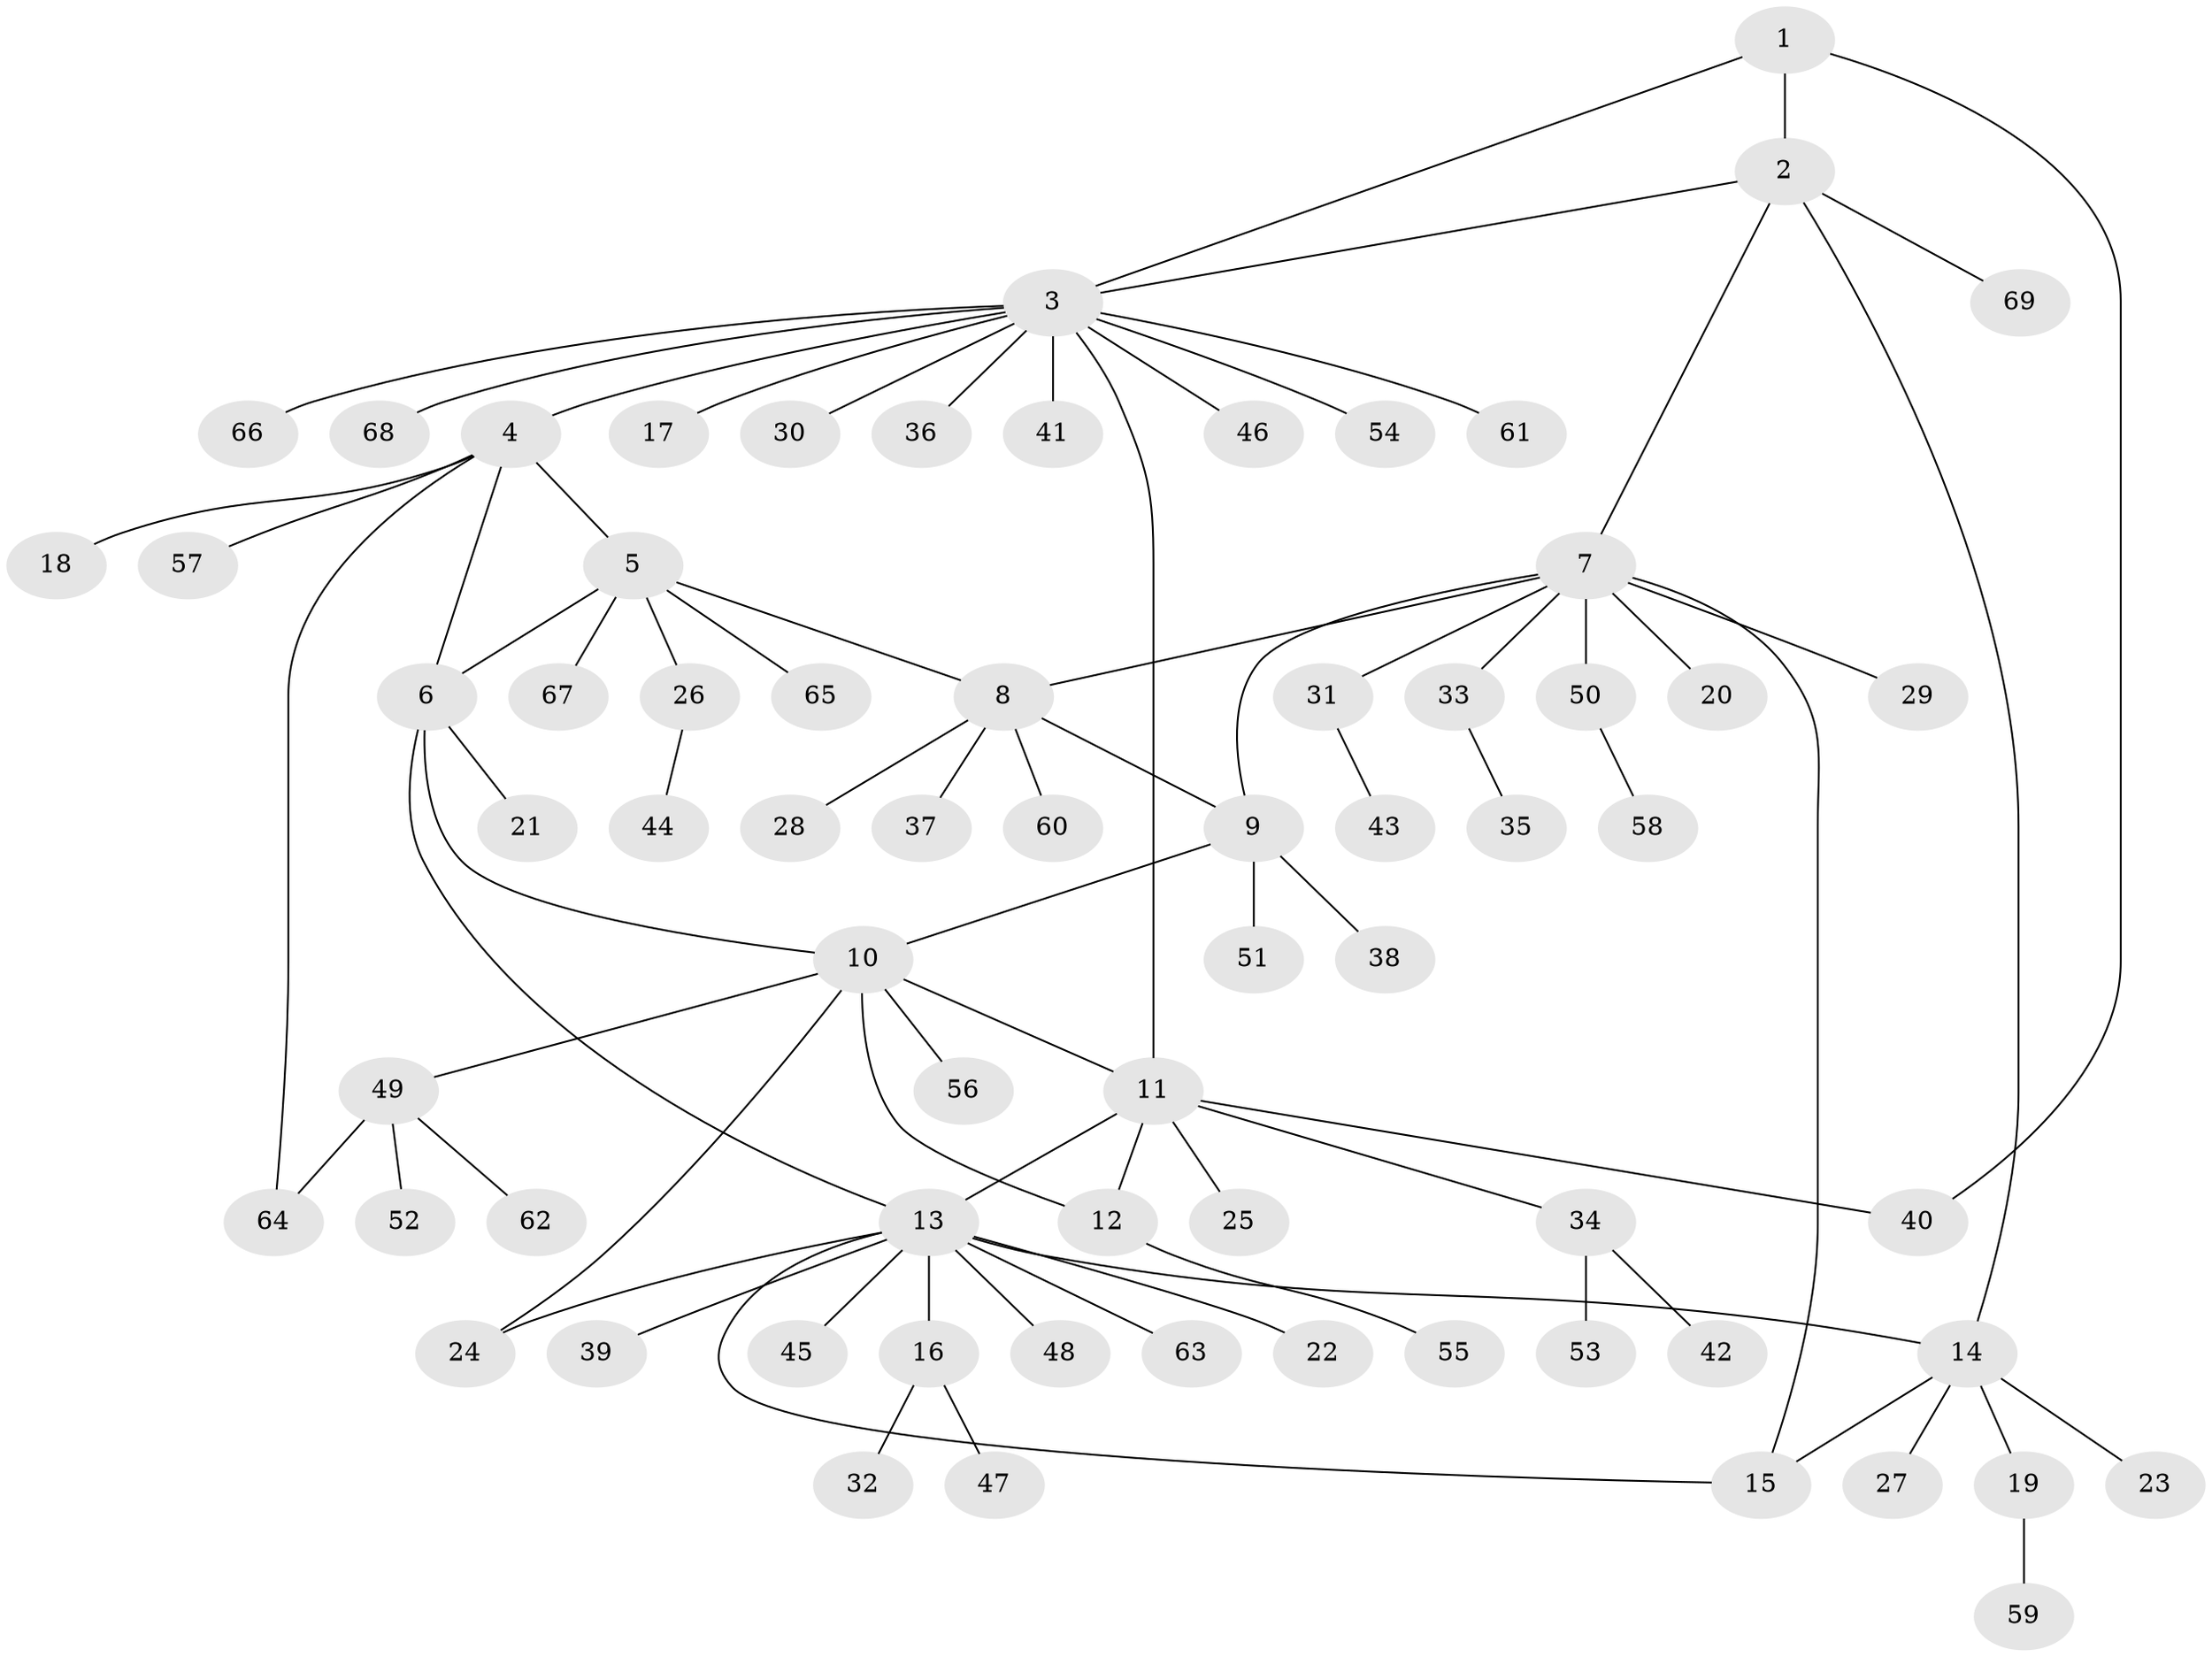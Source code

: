 // coarse degree distribution, {5: 0.07317073170731707, 6: 0.04878048780487805, 7: 0.024390243902439025, 8: 0.024390243902439025, 1: 0.7804878048780488, 2: 0.024390243902439025, 14: 0.024390243902439025}
// Generated by graph-tools (version 1.1) at 2025/59/03/04/25 21:59:02]
// undirected, 69 vertices, 82 edges
graph export_dot {
graph [start="1"]
  node [color=gray90,style=filled];
  1;
  2;
  3;
  4;
  5;
  6;
  7;
  8;
  9;
  10;
  11;
  12;
  13;
  14;
  15;
  16;
  17;
  18;
  19;
  20;
  21;
  22;
  23;
  24;
  25;
  26;
  27;
  28;
  29;
  30;
  31;
  32;
  33;
  34;
  35;
  36;
  37;
  38;
  39;
  40;
  41;
  42;
  43;
  44;
  45;
  46;
  47;
  48;
  49;
  50;
  51;
  52;
  53;
  54;
  55;
  56;
  57;
  58;
  59;
  60;
  61;
  62;
  63;
  64;
  65;
  66;
  67;
  68;
  69;
  1 -- 2;
  1 -- 3;
  1 -- 40;
  2 -- 3;
  2 -- 7;
  2 -- 14;
  2 -- 69;
  3 -- 4;
  3 -- 11;
  3 -- 17;
  3 -- 30;
  3 -- 36;
  3 -- 41;
  3 -- 46;
  3 -- 54;
  3 -- 61;
  3 -- 66;
  3 -- 68;
  4 -- 5;
  4 -- 6;
  4 -- 18;
  4 -- 57;
  4 -- 64;
  5 -- 6;
  5 -- 8;
  5 -- 26;
  5 -- 65;
  5 -- 67;
  6 -- 10;
  6 -- 13;
  6 -- 21;
  7 -- 8;
  7 -- 9;
  7 -- 15;
  7 -- 20;
  7 -- 29;
  7 -- 31;
  7 -- 33;
  7 -- 50;
  8 -- 9;
  8 -- 28;
  8 -- 37;
  8 -- 60;
  9 -- 10;
  9 -- 38;
  9 -- 51;
  10 -- 11;
  10 -- 12;
  10 -- 24;
  10 -- 49;
  10 -- 56;
  11 -- 12;
  11 -- 13;
  11 -- 25;
  11 -- 34;
  11 -- 40;
  12 -- 55;
  13 -- 14;
  13 -- 15;
  13 -- 16;
  13 -- 22;
  13 -- 24;
  13 -- 39;
  13 -- 45;
  13 -- 48;
  13 -- 63;
  14 -- 15;
  14 -- 19;
  14 -- 23;
  14 -- 27;
  16 -- 32;
  16 -- 47;
  19 -- 59;
  26 -- 44;
  31 -- 43;
  33 -- 35;
  34 -- 42;
  34 -- 53;
  49 -- 52;
  49 -- 62;
  49 -- 64;
  50 -- 58;
}

